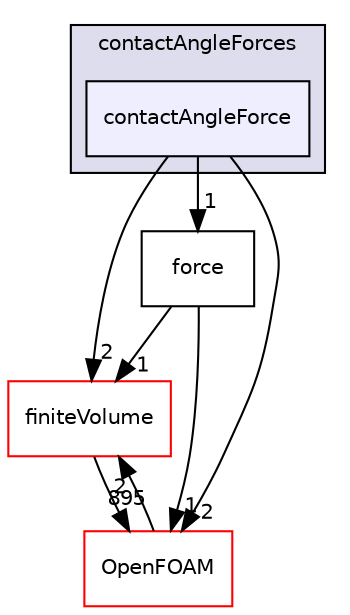 digraph "src/regionModels/surfaceFilmModels/submodels/kinematic/force/contactAngleForces/contactAngleForce" {
  bgcolor=transparent;
  compound=true
  node [ fontsize="10", fontname="Helvetica"];
  edge [ labelfontsize="10", labelfontname="Helvetica"];
  subgraph clusterdir_ba3221cac8085663135ad3e23e7eee8e {
    graph [ bgcolor="#ddddee", pencolor="black", label="contactAngleForces" fontname="Helvetica", fontsize="10", URL="dir_ba3221cac8085663135ad3e23e7eee8e.html"]
  dir_aa80df8ae163a0be5dc163aeb89b8bfe [shape=box, label="contactAngleForce", style="filled", fillcolor="#eeeeff", pencolor="black", URL="dir_aa80df8ae163a0be5dc163aeb89b8bfe.html"];
  }
  dir_9bd15774b555cf7259a6fa18f99fe99b [shape=box label="finiteVolume" color="red" URL="dir_9bd15774b555cf7259a6fa18f99fe99b.html"];
  dir_77cda1e1704280caa9b7cf24183bc44b [shape=box label="force" URL="dir_77cda1e1704280caa9b7cf24183bc44b.html"];
  dir_c5473ff19b20e6ec4dfe5c310b3778a8 [shape=box label="OpenFOAM" color="red" URL="dir_c5473ff19b20e6ec4dfe5c310b3778a8.html"];
  dir_9bd15774b555cf7259a6fa18f99fe99b->dir_c5473ff19b20e6ec4dfe5c310b3778a8 [headlabel="895", labeldistance=1.5 headhref="dir_000814_002151.html"];
  dir_77cda1e1704280caa9b7cf24183bc44b->dir_9bd15774b555cf7259a6fa18f99fe99b [headlabel="1", labeldistance=1.5 headhref="dir_003435_000814.html"];
  dir_77cda1e1704280caa9b7cf24183bc44b->dir_c5473ff19b20e6ec4dfe5c310b3778a8 [headlabel="1", labeldistance=1.5 headhref="dir_003435_002151.html"];
  dir_c5473ff19b20e6ec4dfe5c310b3778a8->dir_9bd15774b555cf7259a6fa18f99fe99b [headlabel="2", labeldistance=1.5 headhref="dir_002151_000814.html"];
  dir_aa80df8ae163a0be5dc163aeb89b8bfe->dir_9bd15774b555cf7259a6fa18f99fe99b [headlabel="2", labeldistance=1.5 headhref="dir_003431_000814.html"];
  dir_aa80df8ae163a0be5dc163aeb89b8bfe->dir_77cda1e1704280caa9b7cf24183bc44b [headlabel="1", labeldistance=1.5 headhref="dir_003431_003435.html"];
  dir_aa80df8ae163a0be5dc163aeb89b8bfe->dir_c5473ff19b20e6ec4dfe5c310b3778a8 [headlabel="2", labeldistance=1.5 headhref="dir_003431_002151.html"];
}
